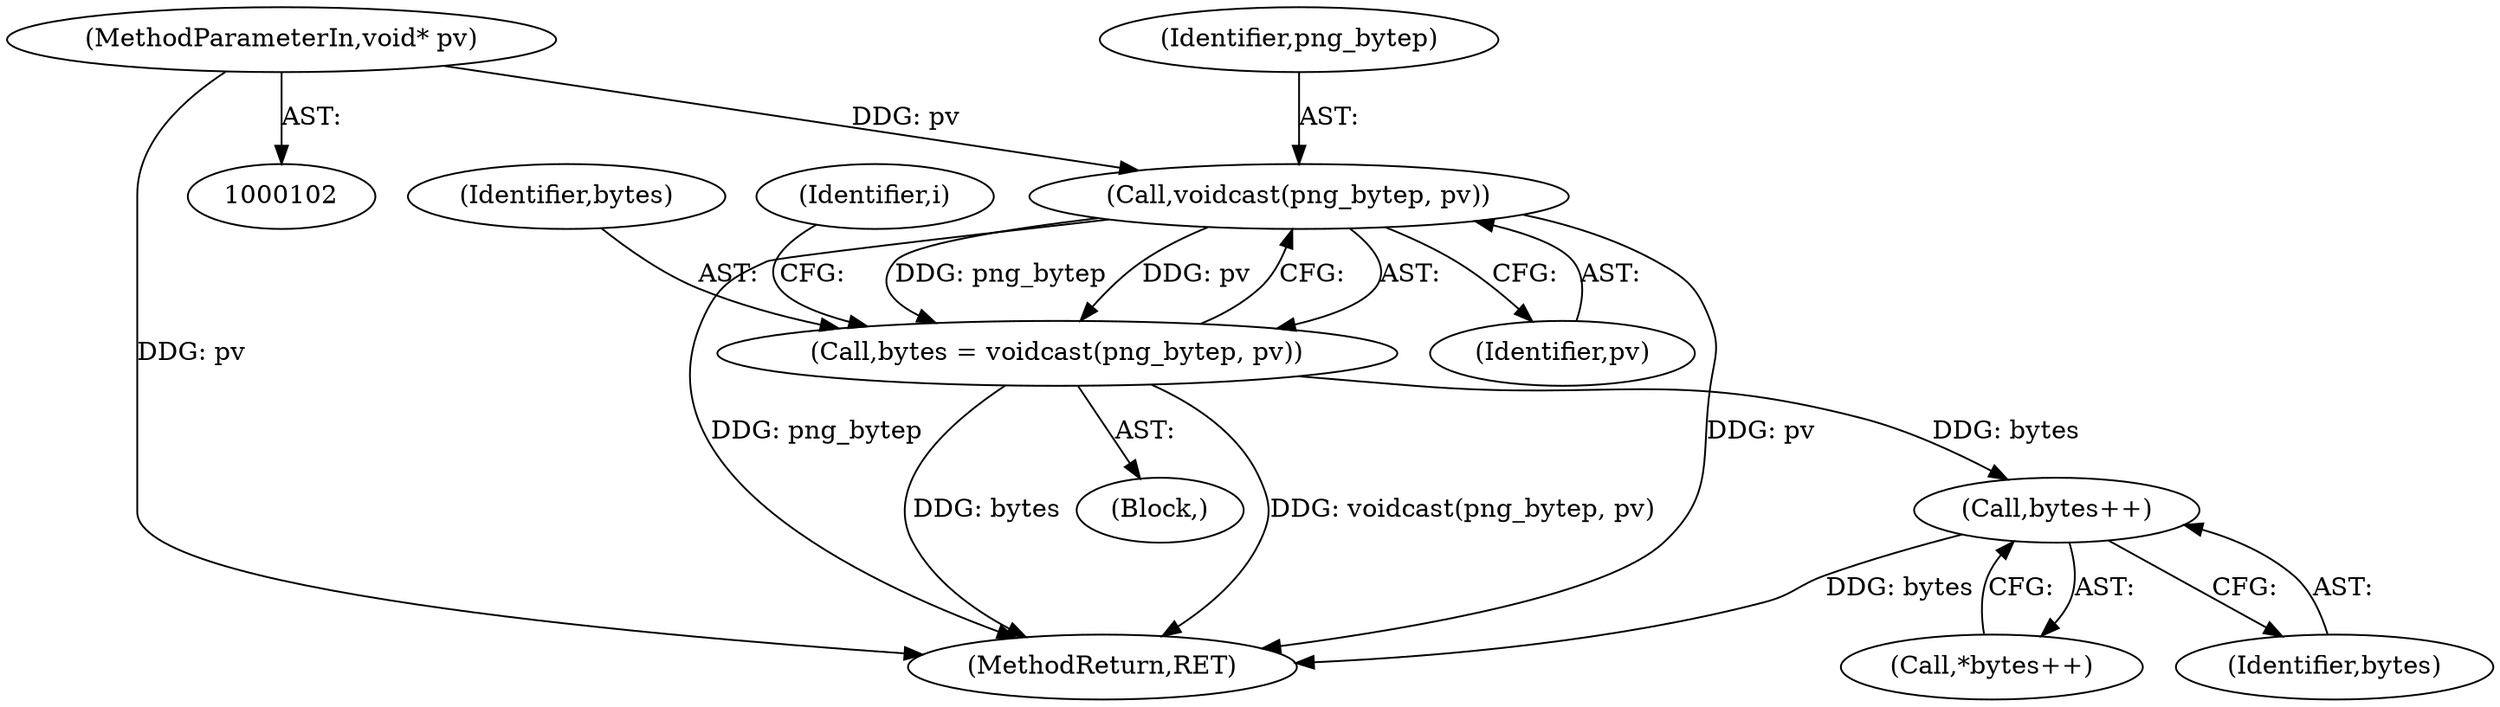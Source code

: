 digraph "0_Android_9d4853418ab2f754c2b63e091c29c5529b8b86ca_170@pointer" {
"1000122" [label="(Call,voidcast(png_bytep, pv))"];
"1000104" [label="(MethodParameterIn,void* pv)"];
"1000120" [label="(Call,bytes = voidcast(png_bytep, pv))"];
"1000172" [label="(Call,bytes++)"];
"1000187" [label="(MethodReturn,RET)"];
"1000122" [label="(Call,voidcast(png_bytep, pv))"];
"1000123" [label="(Identifier,png_bytep)"];
"1000106" [label="(Block,)"];
"1000121" [label="(Identifier,bytes)"];
"1000124" [label="(Identifier,pv)"];
"1000128" [label="(Identifier,i)"];
"1000172" [label="(Call,bytes++)"];
"1000171" [label="(Call,*bytes++)"];
"1000104" [label="(MethodParameterIn,void* pv)"];
"1000120" [label="(Call,bytes = voidcast(png_bytep, pv))"];
"1000173" [label="(Identifier,bytes)"];
"1000122" -> "1000120"  [label="AST: "];
"1000122" -> "1000124"  [label="CFG: "];
"1000123" -> "1000122"  [label="AST: "];
"1000124" -> "1000122"  [label="AST: "];
"1000120" -> "1000122"  [label="CFG: "];
"1000122" -> "1000187"  [label="DDG: png_bytep"];
"1000122" -> "1000187"  [label="DDG: pv"];
"1000122" -> "1000120"  [label="DDG: png_bytep"];
"1000122" -> "1000120"  [label="DDG: pv"];
"1000104" -> "1000122"  [label="DDG: pv"];
"1000104" -> "1000102"  [label="AST: "];
"1000104" -> "1000187"  [label="DDG: pv"];
"1000120" -> "1000106"  [label="AST: "];
"1000121" -> "1000120"  [label="AST: "];
"1000128" -> "1000120"  [label="CFG: "];
"1000120" -> "1000187"  [label="DDG: bytes"];
"1000120" -> "1000187"  [label="DDG: voidcast(png_bytep, pv)"];
"1000120" -> "1000172"  [label="DDG: bytes"];
"1000172" -> "1000171"  [label="AST: "];
"1000172" -> "1000173"  [label="CFG: "];
"1000173" -> "1000172"  [label="AST: "];
"1000171" -> "1000172"  [label="CFG: "];
"1000172" -> "1000187"  [label="DDG: bytes"];
}
